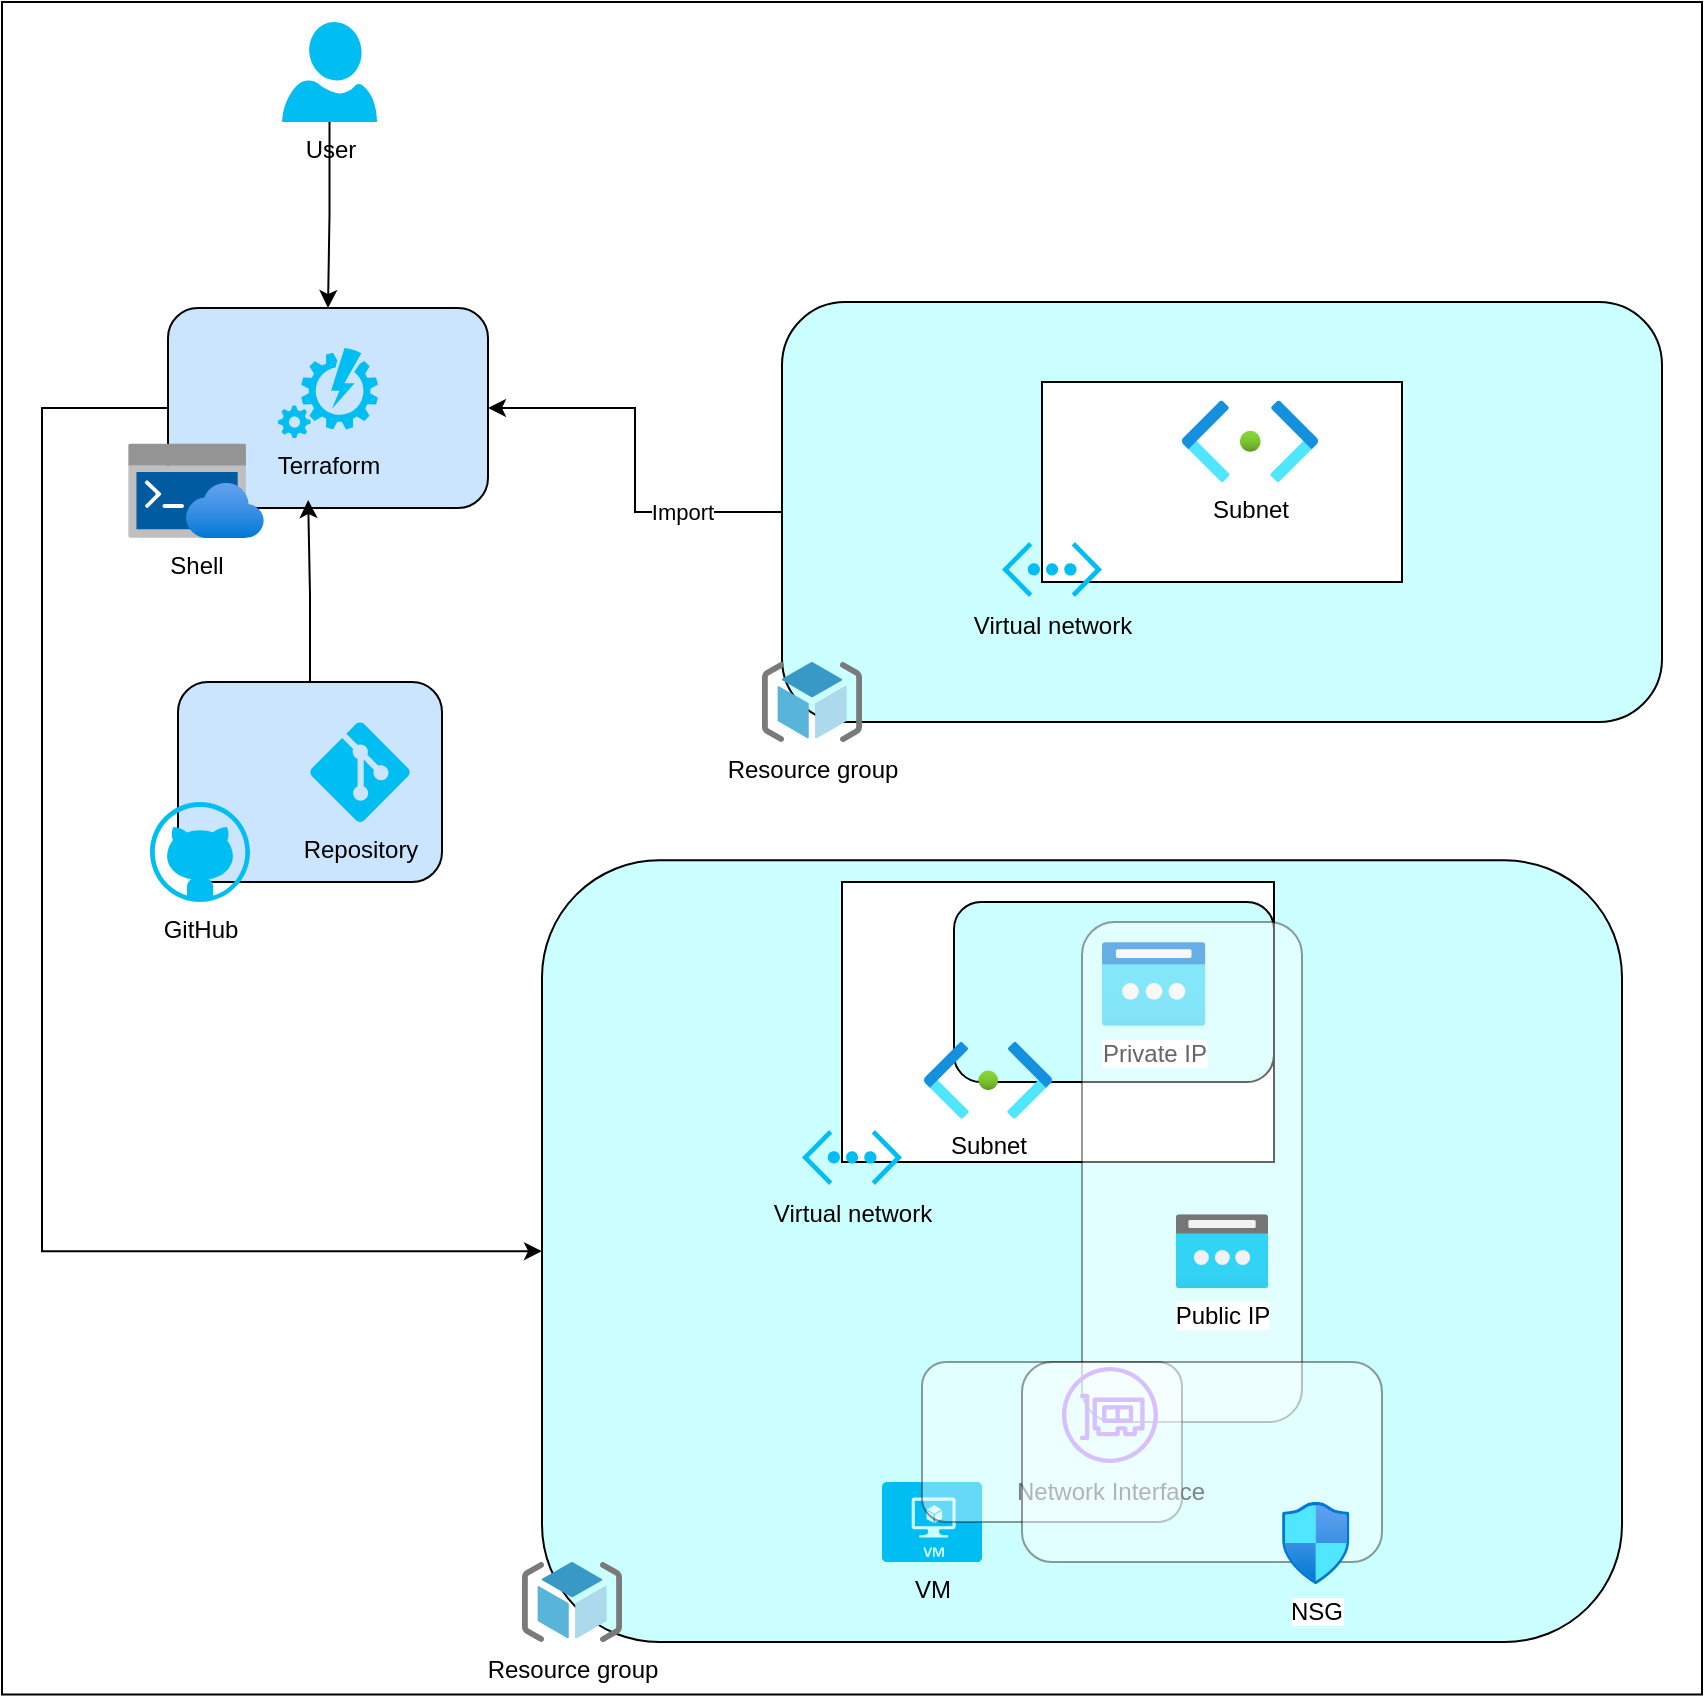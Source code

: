 <mxfile version="24.7.5">
  <diagram name="Strona-1" id="V4QhBkZu3PRGV1Y97gW6">
    <mxGraphModel dx="1925" dy="988" grid="1" gridSize="10" guides="1" tooltips="1" connect="1" arrows="1" fold="1" page="1" pageScale="1" pageWidth="827" pageHeight="1169" math="0" shadow="0">
      <root>
        <mxCell id="0" />
        <mxCell id="1" parent="0" />
        <mxCell id="oKB9qsg6_P20ZcBDeUsX-24" value="" style="rounded=0;whiteSpace=wrap;html=1;" vertex="1" parent="1">
          <mxGeometry x="-50" y="30" width="850" height="846.25" as="geometry" />
        </mxCell>
        <mxCell id="oKB9qsg6_P20ZcBDeUsX-42" style="edgeStyle=orthogonalEdgeStyle;rounded=0;orthogonalLoop=1;jettySize=auto;html=1;" edge="1" parent="1" source="oKB9qsg6_P20ZcBDeUsX-1" target="oKB9qsg6_P20ZcBDeUsX-6">
          <mxGeometry relative="1" as="geometry" />
        </mxCell>
        <mxCell id="oKB9qsg6_P20ZcBDeUsX-44" value="Import" style="edgeLabel;html=1;align=center;verticalAlign=middle;resizable=0;points=[];" vertex="1" connectable="0" parent="oKB9qsg6_P20ZcBDeUsX-42">
          <mxGeometry x="-0.497" relative="1" as="geometry">
            <mxPoint as="offset" />
          </mxGeometry>
        </mxCell>
        <mxCell id="oKB9qsg6_P20ZcBDeUsX-1" value="" style="rounded=1;whiteSpace=wrap;html=1;fillColor=#CCFFFF;" vertex="1" parent="1">
          <mxGeometry x="340" y="180" width="440" height="210" as="geometry" />
        </mxCell>
        <mxCell id="oKB9qsg6_P20ZcBDeUsX-2" value="Resource group" style="image;sketch=0;aspect=fixed;html=1;points=[];align=center;fontSize=12;image=img/lib/mscae/ResourceGroup.svg;" vertex="1" parent="1">
          <mxGeometry x="330" y="360" width="50" height="40" as="geometry" />
        </mxCell>
        <mxCell id="oKB9qsg6_P20ZcBDeUsX-21" style="edgeStyle=orthogonalEdgeStyle;rounded=0;orthogonalLoop=1;jettySize=auto;html=1;entryX=0.5;entryY=0;entryDx=0;entryDy=0;" edge="1" parent="1" source="oKB9qsg6_P20ZcBDeUsX-4" target="oKB9qsg6_P20ZcBDeUsX-6">
          <mxGeometry relative="1" as="geometry" />
        </mxCell>
        <mxCell id="oKB9qsg6_P20ZcBDeUsX-4" value="User" style="verticalLabelPosition=bottom;html=1;verticalAlign=top;align=center;strokeColor=none;fillColor=#00BEF2;shape=mxgraph.azure.user;" vertex="1" parent="1">
          <mxGeometry x="90" y="40" width="47.5" height="50" as="geometry" />
        </mxCell>
        <mxCell id="oKB9qsg6_P20ZcBDeUsX-12" value="" style="rounded=0;whiteSpace=wrap;html=1;" vertex="1" parent="1">
          <mxGeometry x="470" y="220" width="180" height="100" as="geometry" />
        </mxCell>
        <mxCell id="oKB9qsg6_P20ZcBDeUsX-13" value="Subnet" style="image;aspect=fixed;html=1;points=[];align=center;fontSize=12;image=img/lib/azure2/networking/Subnet.svg;" vertex="1" parent="1">
          <mxGeometry x="540" y="229.28" width="68" height="40.72" as="geometry" />
        </mxCell>
        <mxCell id="oKB9qsg6_P20ZcBDeUsX-14" value="Virtual network" style="verticalLabelPosition=bottom;html=1;verticalAlign=top;align=center;strokeColor=none;fillColor=#00BEF2;shape=mxgraph.azure.virtual_network;pointerEvents=1;" vertex="1" parent="1">
          <mxGeometry x="450" y="300" width="50" height="27.5" as="geometry" />
        </mxCell>
        <mxCell id="oKB9qsg6_P20ZcBDeUsX-18" value="" style="group" vertex="1" connectable="0" parent="1">
          <mxGeometry x="13" y="183" width="180" height="115" as="geometry" />
        </mxCell>
        <mxCell id="oKB9qsg6_P20ZcBDeUsX-6" value="" style="rounded=1;whiteSpace=wrap;html=1;fillColor=#CCE5FF;" vertex="1" parent="oKB9qsg6_P20ZcBDeUsX-18">
          <mxGeometry x="20" width="160" height="100" as="geometry" />
        </mxCell>
        <mxCell id="oKB9qsg6_P20ZcBDeUsX-5" value="Shell" style="image;aspect=fixed;html=1;points=[];align=center;fontSize=12;image=img/lib/azure2/other/Azure_Cloud_Shell.svg;" vertex="1" parent="oKB9qsg6_P20ZcBDeUsX-18">
          <mxGeometry y="67.8" width="68" height="47.2" as="geometry" />
        </mxCell>
        <mxCell id="oKB9qsg6_P20ZcBDeUsX-3" value="Terraform" style="verticalLabelPosition=bottom;html=1;verticalAlign=top;align=center;strokeColor=none;fillColor=#00BEF2;shape=mxgraph.azure.automation;pointerEvents=1;" vertex="1" parent="oKB9qsg6_P20ZcBDeUsX-18">
          <mxGeometry x="75" y="20" width="50" height="45" as="geometry" />
        </mxCell>
        <mxCell id="oKB9qsg6_P20ZcBDeUsX-19" value="" style="group" vertex="1" connectable="0" parent="1">
          <mxGeometry x="24" y="370" width="146" height="110" as="geometry" />
        </mxCell>
        <mxCell id="oKB9qsg6_P20ZcBDeUsX-7" value="" style="rounded=1;whiteSpace=wrap;html=1;fillColor=#CCE5FF;" vertex="1" parent="oKB9qsg6_P20ZcBDeUsX-19">
          <mxGeometry x="14" width="132" height="100" as="geometry" />
        </mxCell>
        <mxCell id="oKB9qsg6_P20ZcBDeUsX-9" value="GitHub" style="verticalLabelPosition=bottom;html=1;verticalAlign=top;align=center;strokeColor=none;fillColor=#00BEF2;shape=mxgraph.azure.github_code;pointerEvents=1;" vertex="1" parent="oKB9qsg6_P20ZcBDeUsX-19">
          <mxGeometry y="60" width="50" height="50" as="geometry" />
        </mxCell>
        <mxCell id="oKB9qsg6_P20ZcBDeUsX-10" value="Repository" style="verticalLabelPosition=bottom;html=1;verticalAlign=top;align=center;strokeColor=none;fillColor=#00BEF2;shape=mxgraph.azure.git_repository;" vertex="1" parent="oKB9qsg6_P20ZcBDeUsX-19">
          <mxGeometry x="80" y="20" width="50" height="50" as="geometry" />
        </mxCell>
        <mxCell id="oKB9qsg6_P20ZcBDeUsX-20" style="edgeStyle=orthogonalEdgeStyle;rounded=0;orthogonalLoop=1;jettySize=auto;html=1;entryX=0.438;entryY=0.96;entryDx=0;entryDy=0;entryPerimeter=0;" edge="1" parent="1" source="oKB9qsg6_P20ZcBDeUsX-7" target="oKB9qsg6_P20ZcBDeUsX-6">
          <mxGeometry relative="1" as="geometry" />
        </mxCell>
        <mxCell id="oKB9qsg6_P20ZcBDeUsX-25" value="" style="rounded=1;whiteSpace=wrap;html=1;fillColor=#CCFFFF;" vertex="1" parent="1">
          <mxGeometry x="220" y="459.16" width="540" height="390.84" as="geometry" />
        </mxCell>
        <mxCell id="oKB9qsg6_P20ZcBDeUsX-32" value="Resource group" style="image;sketch=0;aspect=fixed;html=1;points=[];align=center;fontSize=12;image=img/lib/mscae/ResourceGroup.svg;" vertex="1" parent="1">
          <mxGeometry x="210" y="810" width="50" height="40" as="geometry" />
        </mxCell>
        <mxCell id="oKB9qsg6_P20ZcBDeUsX-33" value="" style="group" vertex="1" connectable="0" parent="1">
          <mxGeometry x="350" y="470" width="236" height="151.5" as="geometry" />
        </mxCell>
        <mxCell id="oKB9qsg6_P20ZcBDeUsX-26" value="" style="rounded=0;whiteSpace=wrap;html=1;" vertex="1" parent="oKB9qsg6_P20ZcBDeUsX-33">
          <mxGeometry x="20" width="216" height="140" as="geometry" />
        </mxCell>
        <mxCell id="oKB9qsg6_P20ZcBDeUsX-28" value="Virtual network" style="verticalLabelPosition=bottom;html=1;verticalAlign=top;align=center;strokeColor=none;fillColor=#00BEF2;shape=mxgraph.azure.virtual_network;pointerEvents=1;" vertex="1" parent="oKB9qsg6_P20ZcBDeUsX-33">
          <mxGeometry y="124" width="50" height="27.5" as="geometry" />
        </mxCell>
        <mxCell id="oKB9qsg6_P20ZcBDeUsX-29" value="" style="rounded=1;whiteSpace=wrap;html=1;fillColor=#CCFFFF;" vertex="1" parent="oKB9qsg6_P20ZcBDeUsX-33">
          <mxGeometry x="76" y="10" width="160" height="90" as="geometry" />
        </mxCell>
        <mxCell id="oKB9qsg6_P20ZcBDeUsX-27" value="Subnet" style="image;aspect=fixed;html=1;points=[];align=center;fontSize=12;image=img/lib/azure2/networking/Subnet.svg;" vertex="1" parent="oKB9qsg6_P20ZcBDeUsX-33">
          <mxGeometry x="61" y="80" width="64" height="38.32" as="geometry" />
        </mxCell>
        <mxCell id="oKB9qsg6_P20ZcBDeUsX-30" value="Private IP" style="image;aspect=fixed;html=1;points=[];align=center;fontSize=12;image=img/lib/azure2/networking/Public_IP_Addresses_Classic.svg;" vertex="1" parent="oKB9qsg6_P20ZcBDeUsX-33">
          <mxGeometry x="150" y="30" width="51.69" height="42" as="geometry" />
        </mxCell>
        <mxCell id="oKB9qsg6_P20ZcBDeUsX-37" value="" style="rounded=1;whiteSpace=wrap;html=1;gradientColor=none;opacity=40;" vertex="1" parent="1">
          <mxGeometry x="490" y="490" width="110" height="250" as="geometry" />
        </mxCell>
        <mxCell id="oKB9qsg6_P20ZcBDeUsX-34" value="Network Interface&lt;div&gt;&lt;br&gt;&lt;/div&gt;" style="sketch=0;outlineConnect=0;fontColor=#232F3E;gradientColor=none;fillColor=#8C4FFF;strokeColor=none;dashed=0;verticalLabelPosition=bottom;verticalAlign=top;align=center;html=1;fontSize=12;fontStyle=0;aspect=fixed;pointerEvents=1;shape=mxgraph.aws4.elastic_network_interface;" vertex="1" parent="1">
          <mxGeometry x="480" y="712.5" width="48" height="48" as="geometry" />
        </mxCell>
        <mxCell id="oKB9qsg6_P20ZcBDeUsX-31" value="Public IP" style="image;aspect=fixed;html=1;points=[];align=center;fontSize=12;image=img/lib/azure2/networking/Public_IP_Addresses.svg;" vertex="1" parent="1">
          <mxGeometry x="536.88" y="636.08" width="46.25" height="37" as="geometry" />
        </mxCell>
        <mxCell id="oKB9qsg6_P20ZcBDeUsX-38" value="VM" style="verticalLabelPosition=bottom;html=1;verticalAlign=top;align=center;strokeColor=none;fillColor=#00BEF2;shape=mxgraph.azure.virtual_machine;" vertex="1" parent="1">
          <mxGeometry x="390" y="770" width="50" height="40" as="geometry" />
        </mxCell>
        <mxCell id="oKB9qsg6_P20ZcBDeUsX-39" value="" style="rounded=1;whiteSpace=wrap;html=1;opacity=40;" vertex="1" parent="1">
          <mxGeometry x="410" y="710" width="130" height="80" as="geometry" />
        </mxCell>
        <mxCell id="oKB9qsg6_P20ZcBDeUsX-40" value="" style="rounded=1;whiteSpace=wrap;html=1;opacity=40;" vertex="1" parent="1">
          <mxGeometry x="460" y="710" width="180" height="100" as="geometry" />
        </mxCell>
        <mxCell id="oKB9qsg6_P20ZcBDeUsX-41" value="NSG" style="image;aspect=fixed;html=1;points=[];align=center;fontSize=12;image=img/lib/azure2/networking/Network_Security_Groups.svg;" vertex="1" parent="1">
          <mxGeometry x="590" y="780" width="33.76" height="41" as="geometry" />
        </mxCell>
        <mxCell id="oKB9qsg6_P20ZcBDeUsX-43" style="edgeStyle=orthogonalEdgeStyle;rounded=0;orthogonalLoop=1;jettySize=auto;html=1;entryX=0;entryY=0.5;entryDx=0;entryDy=0;" edge="1" parent="1" source="oKB9qsg6_P20ZcBDeUsX-6" target="oKB9qsg6_P20ZcBDeUsX-25">
          <mxGeometry relative="1" as="geometry">
            <Array as="points">
              <mxPoint x="-30" y="233" />
              <mxPoint x="-30" y="655" />
            </Array>
          </mxGeometry>
        </mxCell>
      </root>
    </mxGraphModel>
  </diagram>
</mxfile>
